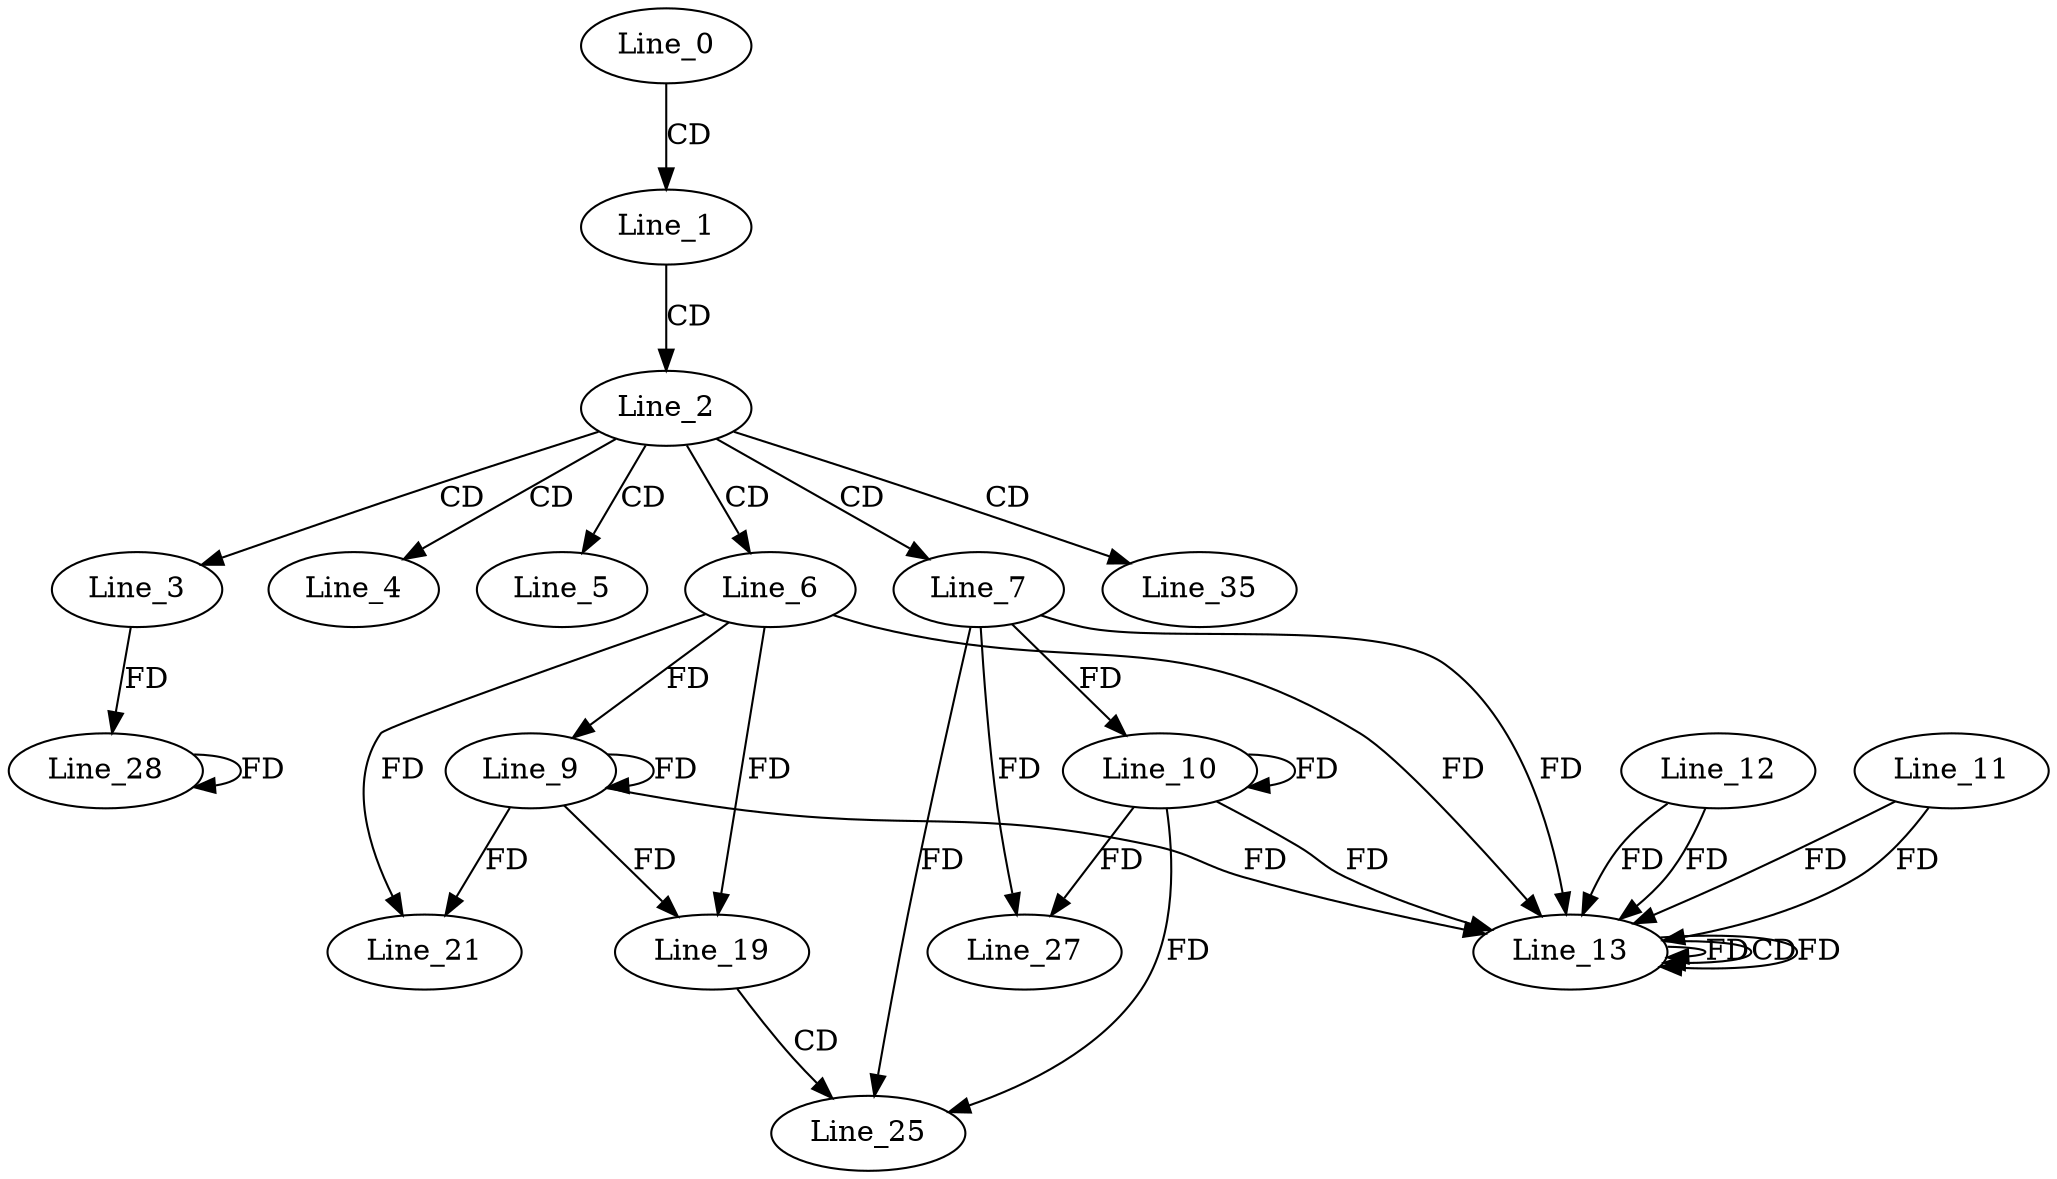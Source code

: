 digraph G {
  Line_0;
  Line_1;
  Line_2;
  Line_3;
  Line_4;
  Line_4;
  Line_4;
  Line_5;
  Line_6;
  Line_7;
  Line_9;
  Line_10;
  Line_13;
  Line_12;
  Line_13;
  Line_11;
  Line_13;
  Line_13;
  Line_19;
  Line_21;
  Line_25;
  Line_27;
  Line_28;
  Line_35;
  Line_0 -> Line_1 [ label="CD" ];
  Line_1 -> Line_2 [ label="CD" ];
  Line_2 -> Line_3 [ label="CD" ];
  Line_2 -> Line_4 [ label="CD" ];
  Line_2 -> Line_5 [ label="CD" ];
  Line_2 -> Line_6 [ label="CD" ];
  Line_2 -> Line_7 [ label="CD" ];
  Line_6 -> Line_9 [ label="FD" ];
  Line_9 -> Line_9 [ label="FD" ];
  Line_7 -> Line_10 [ label="FD" ];
  Line_10 -> Line_10 [ label="FD" ];
  Line_13 -> Line_13 [ label="FD" ];
  Line_12 -> Line_13 [ label="FD" ];
  Line_6 -> Line_13 [ label="FD" ];
  Line_9 -> Line_13 [ label="FD" ];
  Line_11 -> Line_13 [ label="FD" ];
  Line_13 -> Line_13 [ label="CD" ];
  Line_7 -> Line_13 [ label="FD" ];
  Line_10 -> Line_13 [ label="FD" ];
  Line_11 -> Line_13 [ label="FD" ];
  Line_13 -> Line_13 [ label="FD" ];
  Line_12 -> Line_13 [ label="FD" ];
  Line_6 -> Line_19 [ label="FD" ];
  Line_9 -> Line_19 [ label="FD" ];
  Line_6 -> Line_21 [ label="FD" ];
  Line_9 -> Line_21 [ label="FD" ];
  Line_19 -> Line_25 [ label="CD" ];
  Line_7 -> Line_25 [ label="FD" ];
  Line_10 -> Line_25 [ label="FD" ];
  Line_7 -> Line_27 [ label="FD" ];
  Line_10 -> Line_27 [ label="FD" ];
  Line_3 -> Line_28 [ label="FD" ];
  Line_28 -> Line_28 [ label="FD" ];
  Line_2 -> Line_35 [ label="CD" ];
}
